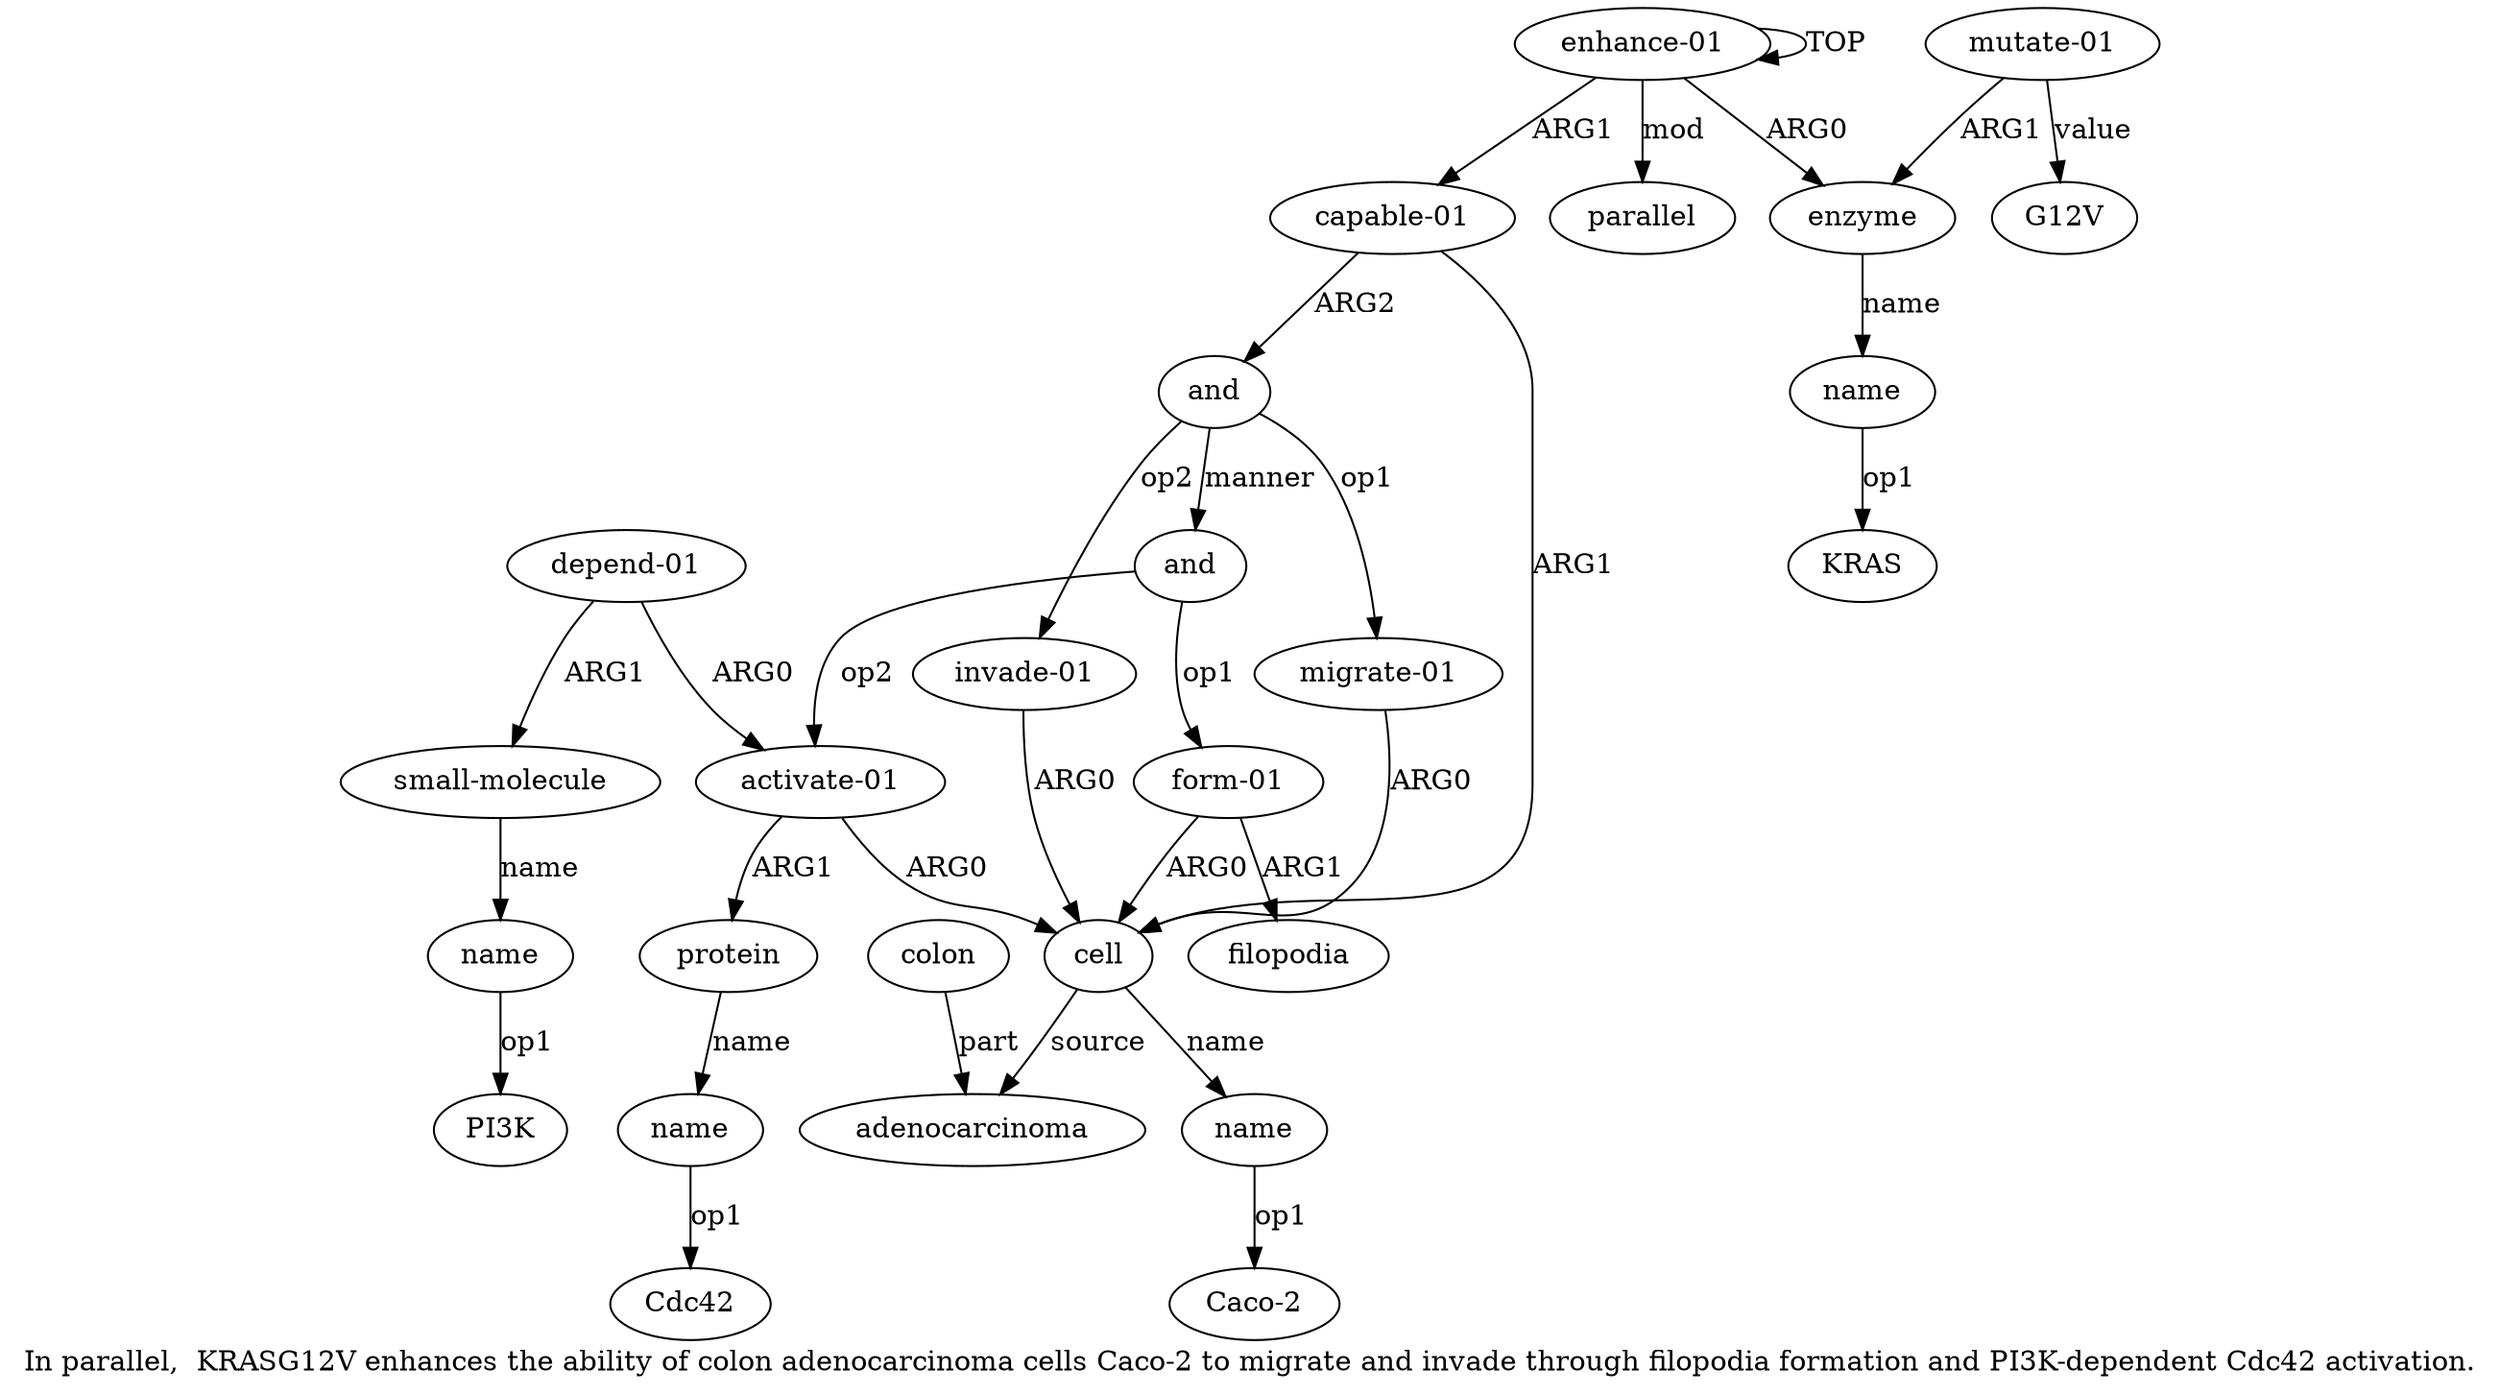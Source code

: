 digraph  {
	graph [label="In parallel,  KRASG12V enhances the ability of colon adenocarcinoma cells Caco-2 to migrate and invade through filopodia formation \
and PI3K-dependent Cdc42 activation."];
	node [label="\N"];
	a20	 [color=black,
		gold_ind=20,
		gold_label=name,
		label=name,
		test_ind=20,
		test_label=name];
	"a20 PI3K"	 [color=black,
		gold_ind=-1,
		gold_label=PI3K,
		label=PI3K,
		test_ind=-1,
		test_label=PI3K];
	a20 -> "a20 PI3K" [key=0,
	color=black,
	gold_label=op1,
	label=op1,
	test_label=op1];
a21 [color=black,
	gold_ind=21,
	gold_label=parallel,
	label=parallel,
	test_ind=21,
	test_label=parallel];
"a2 KRAS" [color=black,
	gold_ind=-1,
	gold_label=KRAS,
	label=KRAS,
	test_ind=-1,
	test_label=KRAS];
"a3 G12V" [color=black,
	gold_ind=-1,
	gold_label=G12V,
	label=G12V,
	test_ind=-1,
	test_label=G12V];
a15 [color=black,
	gold_ind=15,
	gold_label="activate-01",
	label="activate-01",
	test_ind=15,
	test_label="activate-01"];
a16 [color=black,
	gold_ind=16,
	gold_label=protein,
	label=protein,
	test_ind=16,
	test_label=protein];
a15 -> a16 [key=0,
color=black,
gold_label=ARG1,
label=ARG1,
test_label=ARG1];
a5 [color=black,
gold_ind=5,
gold_label=cell,
label=cell,
test_ind=5,
test_label=cell];
a15 -> a5 [key=0,
color=black,
gold_label=ARG0,
label=ARG0,
test_label=ARG0];
a14 [color=black,
gold_ind=14,
gold_label=filopodia,
label=filopodia,
test_ind=14,
test_label=filopodia];
a17 [color=black,
gold_ind=17,
gold_label=name,
label=name,
test_ind=17,
test_label=name];
"a17 Cdc42" [color=black,
gold_ind=-1,
gold_label=Cdc42,
label=Cdc42,
test_ind=-1,
test_label=Cdc42];
a17 -> "a17 Cdc42" [key=0,
color=black,
gold_label=op1,
label=op1,
test_label=op1];
a16 -> a17 [key=0,
color=black,
gold_label=name,
label=name,
test_label=name];
a11 [color=black,
gold_ind=11,
gold_label="invade-01",
label="invade-01",
test_ind=11,
test_label="invade-01"];
a11 -> a5 [key=0,
color=black,
gold_label=ARG0,
label=ARG0,
test_label=ARG0];
a10 [color=black,
gold_ind=10,
gold_label="migrate-01",
label="migrate-01",
test_ind=10,
test_label="migrate-01"];
a10 -> a5 [key=0,
color=black,
gold_label=ARG0,
label=ARG0,
test_label=ARG0];
a13 [color=black,
gold_ind=13,
gold_label="form-01",
label="form-01",
test_ind=13,
test_label="form-01"];
a13 -> a14 [key=0,
color=black,
gold_label=ARG1,
label=ARG1,
test_label=ARG1];
a13 -> a5 [key=0,
color=black,
gold_label=ARG0,
label=ARG0,
test_label=ARG0];
a12 [color=black,
gold_ind=12,
gold_label=and,
label=and,
test_ind=12,
test_label=and];
a12 -> a15 [key=0,
color=black,
gold_label=op2,
label=op2,
test_label=op2];
a12 -> a13 [key=0,
color=black,
gold_label=op1,
label=op1,
test_label=op1];
"a6 Caco-2" [color=black,
gold_ind=-1,
gold_label="Caco-2",
label="Caco-2",
test_ind=-1,
test_label="Caco-2"];
a19 [color=black,
gold_ind=19,
gold_label="small-molecule",
label="small-molecule",
test_ind=19,
test_label="small-molecule"];
a19 -> a20 [key=0,
color=black,
gold_label=name,
label=name,
test_label=name];
a18 [color=black,
gold_ind=18,
gold_label="depend-01",
label="depend-01",
test_ind=18,
test_label="depend-01"];
a18 -> a15 [key=0,
color=black,
gold_label=ARG0,
label=ARG0,
test_label=ARG0];
a18 -> a19 [key=0,
color=black,
gold_label=ARG1,
label=ARG1,
test_label=ARG1];
a1 [color=black,
gold_ind=1,
gold_label=enzyme,
label=enzyme,
test_ind=1,
test_label=enzyme];
a2 [color=black,
gold_ind=2,
gold_label=name,
label=name,
test_ind=2,
test_label=name];
a1 -> a2 [key=0,
color=black,
gold_label=name,
label=name,
test_label=name];
a0 [color=black,
gold_ind=0,
gold_label="enhance-01",
label="enhance-01",
test_ind=0,
test_label="enhance-01"];
a0 -> a21 [key=0,
color=black,
gold_label=mod,
label=mod,
test_label=mod];
a0 -> a1 [key=0,
color=black,
gold_label=ARG0,
label=ARG0,
test_label=ARG0];
a0 -> a0 [key=0,
color=black,
gold_label=TOP,
label=TOP,
test_label=TOP];
a4 [color=black,
gold_ind=4,
gold_label="capable-01",
label="capable-01",
test_ind=4,
test_label="capable-01"];
a0 -> a4 [key=0,
color=black,
gold_label=ARG1,
label=ARG1,
test_label=ARG1];
a3 [color=black,
gold_ind=3,
gold_label="mutate-01",
label="mutate-01",
test_ind=3,
test_label="mutate-01"];
a3 -> "a3 G12V" [key=0,
color=black,
gold_label=value,
label=value,
test_label=value];
a3 -> a1 [key=0,
color=black,
gold_label=ARG1,
label=ARG1,
test_label=ARG1];
a2 -> "a2 KRAS" [key=0,
color=black,
gold_label=op1,
label=op1,
test_label=op1];
a7 [color=black,
gold_ind=7,
gold_label=adenocarcinoma,
label=adenocarcinoma,
test_ind=7,
test_label=adenocarcinoma];
a5 -> a7 [key=0,
color=black,
gold_label=source,
label=source,
test_label=source];
a6 [color=black,
gold_ind=6,
gold_label=name,
label=name,
test_ind=6,
test_label=name];
a5 -> a6 [key=0,
color=black,
gold_label=name,
label=name,
test_label=name];
a4 -> a5 [key=0,
color=black,
gold_label=ARG1,
label=ARG1,
test_label=ARG1];
a9 [color=black,
gold_ind=9,
gold_label=and,
label=and,
test_ind=9,
test_label=and];
a4 -> a9 [key=0,
color=black,
gold_label=ARG2,
label=ARG2,
test_label=ARG2];
a6 -> "a6 Caco-2" [key=0,
color=black,
gold_label=op1,
label=op1,
test_label=op1];
a9 -> a11 [key=0,
color=black,
gold_label=op2,
label=op2,
test_label=op2];
a9 -> a10 [key=0,
color=black,
gold_label=op1,
label=op1,
test_label=op1];
a9 -> a12 [key=0,
color=black,
gold_label=manner,
label=manner,
test_label=manner];
a8 [color=black,
gold_ind=8,
gold_label=colon,
label=colon,
test_ind=8,
test_label=colon];
a8 -> a7 [key=0,
color=black,
gold_label=part,
label=part,
test_label=part];
}

